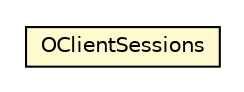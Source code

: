 #!/usr/local/bin/dot
#
# Class diagram 
# Generated by UMLGraph version R5_6-24-gf6e263 (http://www.umlgraph.org/)
#

digraph G {
	edge [fontname="Helvetica",fontsize=10,labelfontname="Helvetica",labelfontsize=10];
	node [fontname="Helvetica",fontsize=10,shape=plaintext];
	nodesep=0.25;
	ranksep=0.5;
	// com.orientechnologies.orient.server.OClientSessions
	c889665 [label=<<table title="com.orientechnologies.orient.server.OClientSessions" border="0" cellborder="1" cellspacing="0" cellpadding="2" port="p" bgcolor="lemonChiffon" href="./OClientSessions.html">
		<tr><td><table border="0" cellspacing="0" cellpadding="1">
<tr><td align="center" balign="center"> OClientSessions </td></tr>
		</table></td></tr>
		</table>>, URL="./OClientSessions.html", fontname="Helvetica", fontcolor="black", fontsize=10.0];
}

